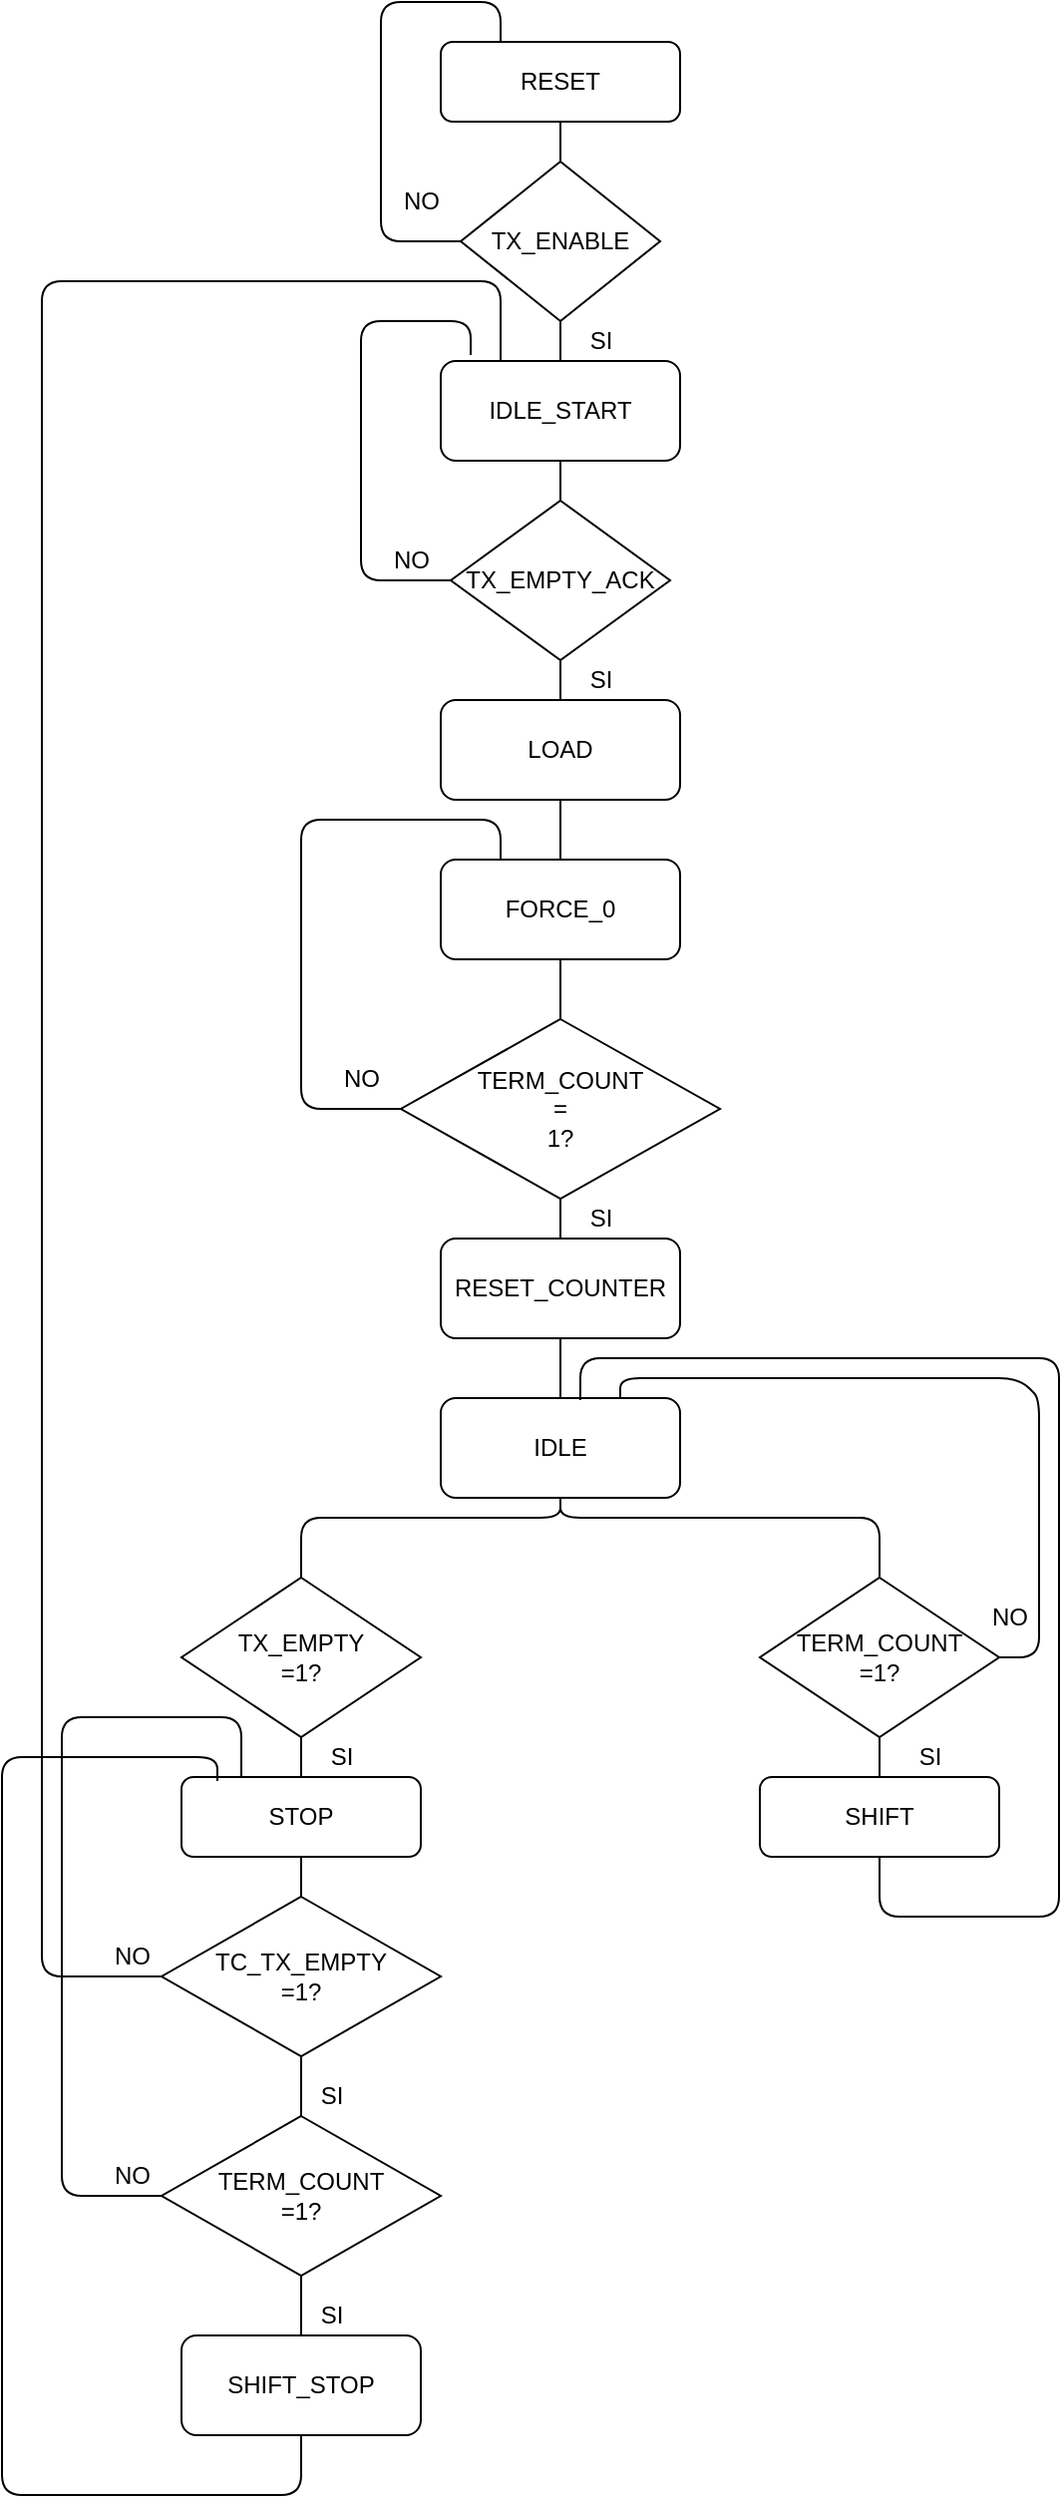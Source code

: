 <mxfile version="14.1.9" type="github">
  <diagram id="C5RBs43oDa-KdzZeNtuy" name="Page-1">
    <mxGraphModel dx="868" dy="482" grid="1" gridSize="10" guides="1" tooltips="1" connect="1" arrows="1" fold="1" page="1" pageScale="1" pageWidth="827" pageHeight="1169" math="0" shadow="0">
      <root>
        <mxCell id="WIyWlLk6GJQsqaUBKTNV-0" />
        <mxCell id="WIyWlLk6GJQsqaUBKTNV-1" parent="WIyWlLk6GJQsqaUBKTNV-0" />
        <mxCell id="3QQc0bZzyxrhmAHYzYAX-0" value="RESET" style="rounded=1;whiteSpace=wrap;html=1;" vertex="1" parent="WIyWlLk6GJQsqaUBKTNV-1">
          <mxGeometry x="350" y="100" width="120" height="40" as="geometry" />
        </mxCell>
        <mxCell id="3QQc0bZzyxrhmAHYzYAX-1" value="TX_ENABLE" style="rhombus;whiteSpace=wrap;html=1;" vertex="1" parent="WIyWlLk6GJQsqaUBKTNV-1">
          <mxGeometry x="360" y="160" width="100" height="80" as="geometry" />
        </mxCell>
        <mxCell id="3QQc0bZzyxrhmAHYzYAX-2" value="" style="endArrow=none;html=1;entryX=0.5;entryY=1;entryDx=0;entryDy=0;exitX=0.5;exitY=0;exitDx=0;exitDy=0;" edge="1" parent="WIyWlLk6GJQsqaUBKTNV-1" source="3QQc0bZzyxrhmAHYzYAX-1" target="3QQc0bZzyxrhmAHYzYAX-0">
          <mxGeometry width="50" height="50" relative="1" as="geometry">
            <mxPoint x="390" y="320" as="sourcePoint" />
            <mxPoint x="440" y="270" as="targetPoint" />
          </mxGeometry>
        </mxCell>
        <mxCell id="3QQc0bZzyxrhmAHYzYAX-3" value="" style="endArrow=none;html=1;entryX=0;entryY=0.5;entryDx=0;entryDy=0;exitX=0.25;exitY=0;exitDx=0;exitDy=0;" edge="1" parent="WIyWlLk6GJQsqaUBKTNV-1" source="3QQc0bZzyxrhmAHYzYAX-0" target="3QQc0bZzyxrhmAHYzYAX-1">
          <mxGeometry width="50" height="50" relative="1" as="geometry">
            <mxPoint x="370" y="60" as="sourcePoint" />
            <mxPoint x="440" y="270" as="targetPoint" />
            <Array as="points">
              <mxPoint x="380" y="80" />
              <mxPoint x="320" y="80" />
              <mxPoint x="320" y="200" />
            </Array>
          </mxGeometry>
        </mxCell>
        <mxCell id="3QQc0bZzyxrhmAHYzYAX-4" value="TX_EMPTY_ACK" style="rhombus;whiteSpace=wrap;html=1;" vertex="1" parent="WIyWlLk6GJQsqaUBKTNV-1">
          <mxGeometry x="355" y="330" width="110" height="80" as="geometry" />
        </mxCell>
        <mxCell id="3QQc0bZzyxrhmAHYzYAX-6" value="IDLE_START" style="rounded=1;whiteSpace=wrap;html=1;" vertex="1" parent="WIyWlLk6GJQsqaUBKTNV-1">
          <mxGeometry x="350" y="260" width="120" height="50" as="geometry" />
        </mxCell>
        <mxCell id="3QQc0bZzyxrhmAHYzYAX-7" value="" style="endArrow=none;html=1;entryX=0.5;entryY=1;entryDx=0;entryDy=0;exitX=0.5;exitY=0;exitDx=0;exitDy=0;" edge="1" parent="WIyWlLk6GJQsqaUBKTNV-1" source="3QQc0bZzyxrhmAHYzYAX-6" target="3QQc0bZzyxrhmAHYzYAX-1">
          <mxGeometry width="50" height="50" relative="1" as="geometry">
            <mxPoint x="390" y="320" as="sourcePoint" />
            <mxPoint x="440" y="270" as="targetPoint" />
          </mxGeometry>
        </mxCell>
        <mxCell id="3QQc0bZzyxrhmAHYzYAX-8" value="" style="endArrow=none;html=1;entryX=0.5;entryY=1;entryDx=0;entryDy=0;exitX=0.5;exitY=0;exitDx=0;exitDy=0;" edge="1" parent="WIyWlLk6GJQsqaUBKTNV-1" source="3QQc0bZzyxrhmAHYzYAX-4" target="3QQc0bZzyxrhmAHYzYAX-6">
          <mxGeometry width="50" height="50" relative="1" as="geometry">
            <mxPoint x="390" y="320" as="sourcePoint" />
            <mxPoint x="440" y="270" as="targetPoint" />
          </mxGeometry>
        </mxCell>
        <mxCell id="3QQc0bZzyxrhmAHYzYAX-9" value="" style="endArrow=none;html=1;entryX=0;entryY=0.5;entryDx=0;entryDy=0;exitX=0.125;exitY=-0.06;exitDx=0;exitDy=0;exitPerimeter=0;" edge="1" parent="WIyWlLk6GJQsqaUBKTNV-1" source="3QQc0bZzyxrhmAHYzYAX-6" target="3QQc0bZzyxrhmAHYzYAX-4">
          <mxGeometry width="50" height="50" relative="1" as="geometry">
            <mxPoint x="330" y="230" as="sourcePoint" />
            <mxPoint x="440" y="270" as="targetPoint" />
            <Array as="points">
              <mxPoint x="365" y="240" />
              <mxPoint x="310" y="240" />
              <mxPoint x="310" y="370" />
            </Array>
          </mxGeometry>
        </mxCell>
        <mxCell id="3QQc0bZzyxrhmAHYzYAX-10" value="" style="endArrow=none;html=1;entryX=0.5;entryY=1;entryDx=0;entryDy=0;" edge="1" parent="WIyWlLk6GJQsqaUBKTNV-1" target="3QQc0bZzyxrhmAHYzYAX-4">
          <mxGeometry width="50" height="50" relative="1" as="geometry">
            <mxPoint x="410" y="430" as="sourcePoint" />
            <mxPoint x="440" y="420" as="targetPoint" />
          </mxGeometry>
        </mxCell>
        <mxCell id="3QQc0bZzyxrhmAHYzYAX-11" value="LOAD" style="rounded=1;whiteSpace=wrap;html=1;" vertex="1" parent="WIyWlLk6GJQsqaUBKTNV-1">
          <mxGeometry x="350" y="430" width="120" height="50" as="geometry" />
        </mxCell>
        <mxCell id="3QQc0bZzyxrhmAHYzYAX-12" value="FORCE_0" style="rounded=1;whiteSpace=wrap;html=1;" vertex="1" parent="WIyWlLk6GJQsqaUBKTNV-1">
          <mxGeometry x="350" y="510" width="120" height="50" as="geometry" />
        </mxCell>
        <mxCell id="3QQc0bZzyxrhmAHYzYAX-13" value="" style="endArrow=none;html=1;entryX=0.5;entryY=1;entryDx=0;entryDy=0;exitX=0.5;exitY=0;exitDx=0;exitDy=0;" edge="1" parent="WIyWlLk6GJQsqaUBKTNV-1" source="3QQc0bZzyxrhmAHYzYAX-12" target="3QQc0bZzyxrhmAHYzYAX-11">
          <mxGeometry width="50" height="50" relative="1" as="geometry">
            <mxPoint x="390" y="550" as="sourcePoint" />
            <mxPoint x="440" y="500" as="targetPoint" />
          </mxGeometry>
        </mxCell>
        <mxCell id="3QQc0bZzyxrhmAHYzYAX-14" value="TERM_COUNT&lt;br&gt;=&lt;br&gt;1?" style="rhombus;whiteSpace=wrap;html=1;" vertex="1" parent="WIyWlLk6GJQsqaUBKTNV-1">
          <mxGeometry x="330" y="590" width="160" height="90" as="geometry" />
        </mxCell>
        <mxCell id="3QQc0bZzyxrhmAHYzYAX-15" value="" style="endArrow=none;html=1;entryX=0.5;entryY=1;entryDx=0;entryDy=0;exitX=0.5;exitY=0;exitDx=0;exitDy=0;" edge="1" parent="WIyWlLk6GJQsqaUBKTNV-1" source="3QQc0bZzyxrhmAHYzYAX-14" target="3QQc0bZzyxrhmAHYzYAX-12">
          <mxGeometry width="50" height="50" relative="1" as="geometry">
            <mxPoint x="390" y="680" as="sourcePoint" />
            <mxPoint x="440" y="630" as="targetPoint" />
          </mxGeometry>
        </mxCell>
        <mxCell id="3QQc0bZzyxrhmAHYzYAX-16" value="" style="endArrow=none;html=1;entryX=0;entryY=0.5;entryDx=0;entryDy=0;exitX=0.25;exitY=0;exitDx=0;exitDy=0;" edge="1" parent="WIyWlLk6GJQsqaUBKTNV-1" source="3QQc0bZzyxrhmAHYzYAX-12" target="3QQc0bZzyxrhmAHYzYAX-14">
          <mxGeometry width="50" height="50" relative="1" as="geometry">
            <mxPoint x="380" y="490" as="sourcePoint" />
            <mxPoint x="440" y="630" as="targetPoint" />
            <Array as="points">
              <mxPoint x="380" y="490" />
              <mxPoint x="280" y="490" />
              <mxPoint x="280" y="635" />
            </Array>
          </mxGeometry>
        </mxCell>
        <mxCell id="3QQc0bZzyxrhmAHYzYAX-17" value="RESET_COUNTER" style="rounded=1;whiteSpace=wrap;html=1;" vertex="1" parent="WIyWlLk6GJQsqaUBKTNV-1">
          <mxGeometry x="350" y="700" width="120" height="50" as="geometry" />
        </mxCell>
        <mxCell id="3QQc0bZzyxrhmAHYzYAX-18" value="" style="endArrow=none;html=1;entryX=0.5;entryY=1;entryDx=0;entryDy=0;exitX=0.5;exitY=0;exitDx=0;exitDy=0;" edge="1" parent="WIyWlLk6GJQsqaUBKTNV-1" source="3QQc0bZzyxrhmAHYzYAX-17" target="3QQc0bZzyxrhmAHYzYAX-14">
          <mxGeometry width="50" height="50" relative="1" as="geometry">
            <mxPoint x="390" y="760" as="sourcePoint" />
            <mxPoint x="440" y="710" as="targetPoint" />
          </mxGeometry>
        </mxCell>
        <mxCell id="3QQc0bZzyxrhmAHYzYAX-19" value="IDLE" style="rounded=1;whiteSpace=wrap;html=1;" vertex="1" parent="WIyWlLk6GJQsqaUBKTNV-1">
          <mxGeometry x="350" y="780" width="120" height="50" as="geometry" />
        </mxCell>
        <mxCell id="3QQc0bZzyxrhmAHYzYAX-20" value="" style="endArrow=none;html=1;entryX=0.5;entryY=1;entryDx=0;entryDy=0;exitX=0.5;exitY=0;exitDx=0;exitDy=0;" edge="1" parent="WIyWlLk6GJQsqaUBKTNV-1" source="3QQc0bZzyxrhmAHYzYAX-19" target="3QQc0bZzyxrhmAHYzYAX-17">
          <mxGeometry width="50" height="50" relative="1" as="geometry">
            <mxPoint x="390" y="830" as="sourcePoint" />
            <mxPoint x="440" y="780" as="targetPoint" />
          </mxGeometry>
        </mxCell>
        <mxCell id="3QQc0bZzyxrhmAHYzYAX-21" value="TX_EMPTY&lt;br&gt;=1?" style="rhombus;whiteSpace=wrap;html=1;" vertex="1" parent="WIyWlLk6GJQsqaUBKTNV-1">
          <mxGeometry x="220" y="870" width="120" height="80" as="geometry" />
        </mxCell>
        <mxCell id="3QQc0bZzyxrhmAHYzYAX-22" value="" style="endArrow=none;html=1;exitX=0.5;exitY=1;exitDx=0;exitDy=0;entryX=0.5;entryY=0;entryDx=0;entryDy=0;" edge="1" parent="WIyWlLk6GJQsqaUBKTNV-1" source="3QQc0bZzyxrhmAHYzYAX-19" target="3QQc0bZzyxrhmAHYzYAX-21">
          <mxGeometry width="50" height="50" relative="1" as="geometry">
            <mxPoint x="390" y="830" as="sourcePoint" />
            <mxPoint x="440" y="780" as="targetPoint" />
            <Array as="points">
              <mxPoint x="410" y="840" />
              <mxPoint x="280" y="840" />
            </Array>
          </mxGeometry>
        </mxCell>
        <mxCell id="3QQc0bZzyxrhmAHYzYAX-24" value="" style="endArrow=none;html=1;entryX=0.5;entryY=1;entryDx=0;entryDy=0;" edge="1" parent="WIyWlLk6GJQsqaUBKTNV-1" target="3QQc0bZzyxrhmAHYzYAX-19">
          <mxGeometry width="50" height="50" relative="1" as="geometry">
            <mxPoint x="570" y="870" as="sourcePoint" />
            <mxPoint x="440" y="930" as="targetPoint" />
            <Array as="points">
              <mxPoint x="570" y="840" />
              <mxPoint x="410" y="840" />
            </Array>
          </mxGeometry>
        </mxCell>
        <mxCell id="3QQc0bZzyxrhmAHYzYAX-25" value="TERM_COUNT&lt;br&gt;=1?" style="rhombus;whiteSpace=wrap;html=1;" vertex="1" parent="WIyWlLk6GJQsqaUBKTNV-1">
          <mxGeometry x="510" y="870" width="120" height="80" as="geometry" />
        </mxCell>
        <mxCell id="3QQc0bZzyxrhmAHYzYAX-26" value="STOP" style="rounded=1;whiteSpace=wrap;html=1;" vertex="1" parent="WIyWlLk6GJQsqaUBKTNV-1">
          <mxGeometry x="220" y="970" width="120" height="40" as="geometry" />
        </mxCell>
        <mxCell id="3QQc0bZzyxrhmAHYzYAX-27" value="SHIFT" style="rounded=1;whiteSpace=wrap;html=1;" vertex="1" parent="WIyWlLk6GJQsqaUBKTNV-1">
          <mxGeometry x="510" y="970" width="120" height="40" as="geometry" />
        </mxCell>
        <mxCell id="3QQc0bZzyxrhmAHYzYAX-28" value="" style="endArrow=none;html=1;exitX=0.5;exitY=1;exitDx=0;exitDy=0;entryX=0.5;entryY=0;entryDx=0;entryDy=0;" edge="1" parent="WIyWlLk6GJQsqaUBKTNV-1" source="3QQc0bZzyxrhmAHYzYAX-21" target="3QQc0bZzyxrhmAHYzYAX-26">
          <mxGeometry width="50" height="50" relative="1" as="geometry">
            <mxPoint x="390" y="890" as="sourcePoint" />
            <mxPoint x="440" y="840" as="targetPoint" />
          </mxGeometry>
        </mxCell>
        <mxCell id="3QQc0bZzyxrhmAHYzYAX-29" value="" style="endArrow=none;html=1;entryX=0.5;entryY=1;entryDx=0;entryDy=0;exitX=0.5;exitY=0;exitDx=0;exitDy=0;" edge="1" parent="WIyWlLk6GJQsqaUBKTNV-1" source="3QQc0bZzyxrhmAHYzYAX-27" target="3QQc0bZzyxrhmAHYzYAX-25">
          <mxGeometry width="50" height="50" relative="1" as="geometry">
            <mxPoint x="390" y="890" as="sourcePoint" />
            <mxPoint x="440" y="840" as="targetPoint" />
          </mxGeometry>
        </mxCell>
        <mxCell id="3QQc0bZzyxrhmAHYzYAX-30" value="" style="endArrow=none;html=1;entryX=0.5;entryY=1;entryDx=0;entryDy=0;exitX=0.583;exitY=0.02;exitDx=0;exitDy=0;exitPerimeter=0;" edge="1" parent="WIyWlLk6GJQsqaUBKTNV-1" source="3QQc0bZzyxrhmAHYzYAX-19" target="3QQc0bZzyxrhmAHYzYAX-27">
          <mxGeometry width="50" height="50" relative="1" as="geometry">
            <mxPoint x="570" y="770" as="sourcePoint" />
            <mxPoint x="440" y="920" as="targetPoint" />
            <Array as="points">
              <mxPoint x="420" y="760" />
              <mxPoint x="660" y="760" />
              <mxPoint x="660" y="1040" />
              <mxPoint x="570" y="1040" />
            </Array>
          </mxGeometry>
        </mxCell>
        <mxCell id="3QQc0bZzyxrhmAHYzYAX-31" value="" style="endArrow=none;html=1;entryX=1;entryY=0.5;entryDx=0;entryDy=0;exitX=0.75;exitY=0;exitDx=0;exitDy=0;" edge="1" parent="WIyWlLk6GJQsqaUBKTNV-1" source="3QQc0bZzyxrhmAHYzYAX-19" target="3QQc0bZzyxrhmAHYzYAX-25">
          <mxGeometry width="50" height="50" relative="1" as="geometry">
            <mxPoint x="550" y="780" as="sourcePoint" />
            <mxPoint x="440" y="920" as="targetPoint" />
            <Array as="points">
              <mxPoint x="440" y="770" />
              <mxPoint x="640" y="770" />
              <mxPoint x="650" y="780" />
              <mxPoint x="650" y="910" />
            </Array>
          </mxGeometry>
        </mxCell>
        <mxCell id="3QQc0bZzyxrhmAHYzYAX-32" value="TC_TX_EMPTY&lt;br&gt;=1?" style="rhombus;whiteSpace=wrap;html=1;" vertex="1" parent="WIyWlLk6GJQsqaUBKTNV-1">
          <mxGeometry x="210" y="1030" width="140" height="80" as="geometry" />
        </mxCell>
        <mxCell id="3QQc0bZzyxrhmAHYzYAX-33" value="" style="endArrow=none;html=1;exitX=0.5;exitY=1;exitDx=0;exitDy=0;entryX=0.5;entryY=0;entryDx=0;entryDy=0;" edge="1" parent="WIyWlLk6GJQsqaUBKTNV-1" source="3QQc0bZzyxrhmAHYzYAX-26" target="3QQc0bZzyxrhmAHYzYAX-32">
          <mxGeometry width="50" height="50" relative="1" as="geometry">
            <mxPoint x="390" y="960" as="sourcePoint" />
            <mxPoint x="440" y="910" as="targetPoint" />
          </mxGeometry>
        </mxCell>
        <mxCell id="3QQc0bZzyxrhmAHYzYAX-34" value="TERM_COUNT&lt;br&gt;=1?" style="rhombus;whiteSpace=wrap;html=1;" vertex="1" parent="WIyWlLk6GJQsqaUBKTNV-1">
          <mxGeometry x="210" y="1140" width="140" height="80" as="geometry" />
        </mxCell>
        <mxCell id="3QQc0bZzyxrhmAHYzYAX-35" value="" style="endArrow=none;html=1;exitX=0.5;exitY=1;exitDx=0;exitDy=0;entryX=0.5;entryY=0;entryDx=0;entryDy=0;" edge="1" parent="WIyWlLk6GJQsqaUBKTNV-1" source="3QQc0bZzyxrhmAHYzYAX-32" target="3QQc0bZzyxrhmAHYzYAX-34">
          <mxGeometry width="50" height="50" relative="1" as="geometry">
            <mxPoint x="390" y="1110" as="sourcePoint" />
            <mxPoint x="440" y="1060" as="targetPoint" />
          </mxGeometry>
        </mxCell>
        <mxCell id="3QQc0bZzyxrhmAHYzYAX-36" value="" style="endArrow=none;html=1;exitX=0;exitY=0.5;exitDx=0;exitDy=0;entryX=0.25;entryY=0;entryDx=0;entryDy=0;" edge="1" parent="WIyWlLk6GJQsqaUBKTNV-1" source="3QQc0bZzyxrhmAHYzYAX-32" target="3QQc0bZzyxrhmAHYzYAX-6">
          <mxGeometry width="50" height="50" relative="1" as="geometry">
            <mxPoint x="390" y="1110" as="sourcePoint" />
            <mxPoint x="300" y="200" as="targetPoint" />
            <Array as="points">
              <mxPoint x="150" y="1070" />
              <mxPoint x="150" y="220" />
              <mxPoint x="380" y="220" />
            </Array>
          </mxGeometry>
        </mxCell>
        <mxCell id="3QQc0bZzyxrhmAHYzYAX-37" value="SHIFT_STOP" style="rounded=1;whiteSpace=wrap;html=1;" vertex="1" parent="WIyWlLk6GJQsqaUBKTNV-1">
          <mxGeometry x="220" y="1250" width="120" height="50" as="geometry" />
        </mxCell>
        <mxCell id="3QQc0bZzyxrhmAHYzYAX-38" value="" style="endArrow=none;html=1;entryX=0.5;entryY=1;entryDx=0;entryDy=0;" edge="1" parent="WIyWlLk6GJQsqaUBKTNV-1" source="3QQc0bZzyxrhmAHYzYAX-37" target="3QQc0bZzyxrhmAHYzYAX-34">
          <mxGeometry width="50" height="50" relative="1" as="geometry">
            <mxPoint x="390" y="1260" as="sourcePoint" />
            <mxPoint x="440" y="1210" as="targetPoint" />
          </mxGeometry>
        </mxCell>
        <mxCell id="3QQc0bZzyxrhmAHYzYAX-39" value="" style="endArrow=none;html=1;entryX=0;entryY=0.5;entryDx=0;entryDy=0;exitX=0.25;exitY=0;exitDx=0;exitDy=0;" edge="1" parent="WIyWlLk6GJQsqaUBKTNV-1" source="3QQc0bZzyxrhmAHYzYAX-26" target="3QQc0bZzyxrhmAHYzYAX-34">
          <mxGeometry width="50" height="50" relative="1" as="geometry">
            <mxPoint x="210" y="930" as="sourcePoint" />
            <mxPoint x="440" y="1130" as="targetPoint" />
            <Array as="points">
              <mxPoint x="250" y="940" />
              <mxPoint x="160" y="940" />
              <mxPoint x="160" y="1180" />
            </Array>
          </mxGeometry>
        </mxCell>
        <mxCell id="3QQc0bZzyxrhmAHYzYAX-40" value="" style="endArrow=none;html=1;exitX=0.5;exitY=1;exitDx=0;exitDy=0;entryX=0.15;entryY=0.05;entryDx=0;entryDy=0;entryPerimeter=0;" edge="1" parent="WIyWlLk6GJQsqaUBKTNV-1" source="3QQc0bZzyxrhmAHYzYAX-37" target="3QQc0bZzyxrhmAHYzYAX-26">
          <mxGeometry width="50" height="50" relative="1" as="geometry">
            <mxPoint x="390" y="1260" as="sourcePoint" />
            <mxPoint x="210" y="960" as="targetPoint" />
            <Array as="points">
              <mxPoint x="280" y="1330" />
              <mxPoint x="130" y="1330" />
              <mxPoint x="130" y="960" />
              <mxPoint x="238" y="960" />
            </Array>
          </mxGeometry>
        </mxCell>
        <mxCell id="3QQc0bZzyxrhmAHYzYAX-41" value="NO" style="text;html=1;align=center;verticalAlign=middle;resizable=0;points=[];autosize=1;" vertex="1" parent="WIyWlLk6GJQsqaUBKTNV-1">
          <mxGeometry x="325" y="170" width="30" height="20" as="geometry" />
        </mxCell>
        <mxCell id="3QQc0bZzyxrhmAHYzYAX-42" value="SI" style="text;html=1;align=center;verticalAlign=middle;resizable=0;points=[];autosize=1;" vertex="1" parent="WIyWlLk6GJQsqaUBKTNV-1">
          <mxGeometry x="415" y="240" width="30" height="20" as="geometry" />
        </mxCell>
        <mxCell id="3QQc0bZzyxrhmAHYzYAX-43" value="NO" style="text;html=1;align=center;verticalAlign=middle;resizable=0;points=[];autosize=1;" vertex="1" parent="WIyWlLk6GJQsqaUBKTNV-1">
          <mxGeometry x="320" y="350" width="30" height="20" as="geometry" />
        </mxCell>
        <mxCell id="3QQc0bZzyxrhmAHYzYAX-44" value="SI" style="text;html=1;align=center;verticalAlign=middle;resizable=0;points=[];autosize=1;" vertex="1" parent="WIyWlLk6GJQsqaUBKTNV-1">
          <mxGeometry x="415" y="410" width="30" height="20" as="geometry" />
        </mxCell>
        <mxCell id="3QQc0bZzyxrhmAHYzYAX-45" value="SI" style="text;html=1;align=center;verticalAlign=middle;resizable=0;points=[];autosize=1;" vertex="1" parent="WIyWlLk6GJQsqaUBKTNV-1">
          <mxGeometry x="415" y="680" width="30" height="20" as="geometry" />
        </mxCell>
        <mxCell id="3QQc0bZzyxrhmAHYzYAX-46" value="NO" style="text;html=1;align=center;verticalAlign=middle;resizable=0;points=[];autosize=1;" vertex="1" parent="WIyWlLk6GJQsqaUBKTNV-1">
          <mxGeometry x="295" y="610" width="30" height="20" as="geometry" />
        </mxCell>
        <mxCell id="3QQc0bZzyxrhmAHYzYAX-47" value="SI" style="text;html=1;align=center;verticalAlign=middle;resizable=0;points=[];autosize=1;" vertex="1" parent="WIyWlLk6GJQsqaUBKTNV-1">
          <mxGeometry x="285" y="950" width="30" height="20" as="geometry" />
        </mxCell>
        <mxCell id="3QQc0bZzyxrhmAHYzYAX-48" value="SI" style="text;html=1;align=center;verticalAlign=middle;resizable=0;points=[];autosize=1;" vertex="1" parent="WIyWlLk6GJQsqaUBKTNV-1">
          <mxGeometry x="580" y="950" width="30" height="20" as="geometry" />
        </mxCell>
        <mxCell id="3QQc0bZzyxrhmAHYzYAX-49" value="NO" style="text;html=1;align=center;verticalAlign=middle;resizable=0;points=[];autosize=1;" vertex="1" parent="WIyWlLk6GJQsqaUBKTNV-1">
          <mxGeometry x="620" y="880" width="30" height="20" as="geometry" />
        </mxCell>
        <mxCell id="3QQc0bZzyxrhmAHYzYAX-50" value="SI" style="text;html=1;align=center;verticalAlign=middle;resizable=0;points=[];autosize=1;" vertex="1" parent="WIyWlLk6GJQsqaUBKTNV-1">
          <mxGeometry x="280" y="1120" width="30" height="20" as="geometry" />
        </mxCell>
        <mxCell id="3QQc0bZzyxrhmAHYzYAX-51" value="NO" style="text;html=1;align=center;verticalAlign=middle;resizable=0;points=[];autosize=1;" vertex="1" parent="WIyWlLk6GJQsqaUBKTNV-1">
          <mxGeometry x="180" y="1050" width="30" height="20" as="geometry" />
        </mxCell>
        <mxCell id="3QQc0bZzyxrhmAHYzYAX-52" value="SI" style="text;html=1;align=center;verticalAlign=middle;resizable=0;points=[];autosize=1;" vertex="1" parent="WIyWlLk6GJQsqaUBKTNV-1">
          <mxGeometry x="280" y="1230" width="30" height="20" as="geometry" />
        </mxCell>
        <mxCell id="3QQc0bZzyxrhmAHYzYAX-53" value="NO" style="text;html=1;align=center;verticalAlign=middle;resizable=0;points=[];autosize=1;" vertex="1" parent="WIyWlLk6GJQsqaUBKTNV-1">
          <mxGeometry x="180" y="1160" width="30" height="20" as="geometry" />
        </mxCell>
      </root>
    </mxGraphModel>
  </diagram>
</mxfile>
